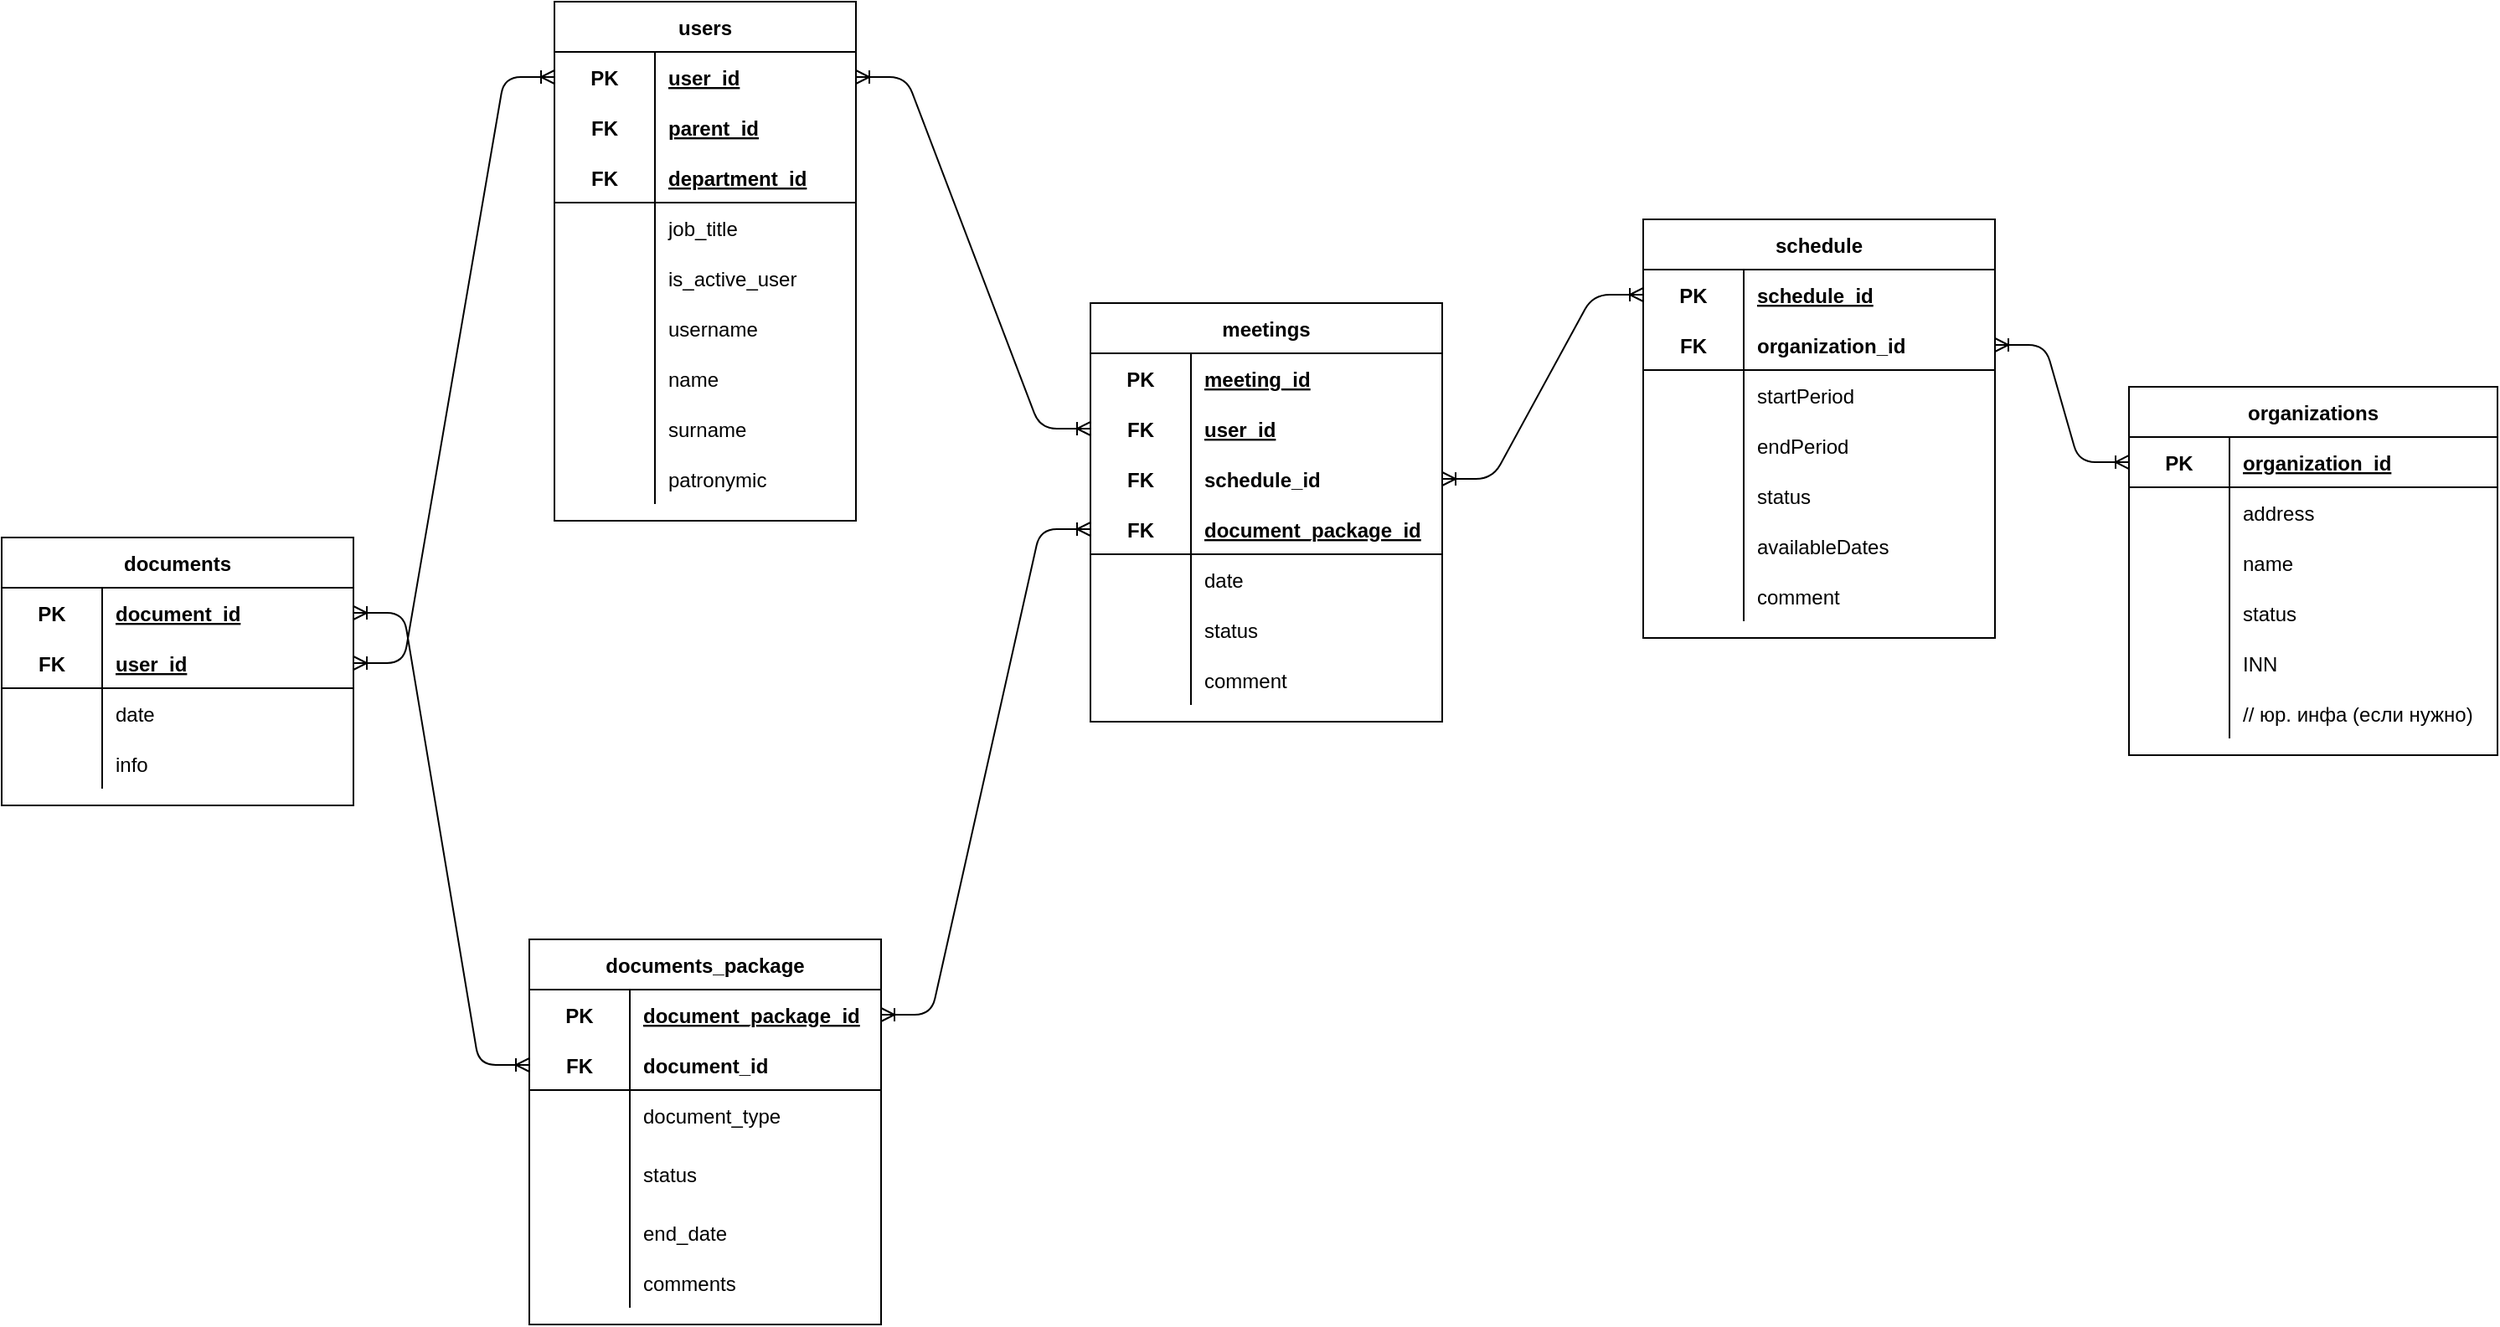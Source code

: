 <mxfile version="13.9.9" type="device"><diagram id="ElhakjllppXlkZCJbJTX" name="database"><mxGraphModel dx="1964" dy="1414" grid="1" gridSize="10" guides="1" tooltips="1" connect="1" arrows="1" fold="1" page="0" pageScale="1" pageWidth="827" pageHeight="1169" math="0" shadow="0"><root><mxCell id="0"/><mxCell id="1" parent="0"/><mxCell id="yCAIWygXf06yg3r5KjNy-1" value="users" style="shape=table;startSize=30;container=1;collapsible=1;childLayout=tableLayout;fixedRows=1;rowLines=0;fontStyle=1;align=center;resizeLast=1;perimeterSpacing=0;strokeWidth=1;" parent="1" vertex="1"><mxGeometry x="-70" y="-60" width="180" height="310" as="geometry"/></mxCell><mxCell id="yCAIWygXf06yg3r5KjNy-2" value="" style="shape=partialRectangle;collapsible=0;dropTarget=0;pointerEvents=0;fillColor=none;top=0;left=0;bottom=0;right=0;points=[[0,0.5],[1,0.5]];portConstraint=eastwest;" parent="yCAIWygXf06yg3r5KjNy-1" vertex="1"><mxGeometry y="30" width="180" height="30" as="geometry"/></mxCell><mxCell id="yCAIWygXf06yg3r5KjNy-3" value="PK" style="shape=partialRectangle;connectable=0;fillColor=none;top=0;left=0;bottom=0;right=0;fontStyle=1;overflow=hidden;" parent="yCAIWygXf06yg3r5KjNy-2" vertex="1"><mxGeometry width="60" height="30" as="geometry"/></mxCell><mxCell id="yCAIWygXf06yg3r5KjNy-4" value="user_id" style="shape=partialRectangle;connectable=0;fillColor=none;top=0;left=0;bottom=0;right=0;align=left;spacingLeft=6;fontStyle=5;overflow=hidden;" parent="yCAIWygXf06yg3r5KjNy-2" vertex="1"><mxGeometry x="60" width="120" height="30" as="geometry"/></mxCell><mxCell id="yCAIWygXf06yg3r5KjNy-123" value="" style="shape=partialRectangle;collapsible=0;dropTarget=0;pointerEvents=0;fillColor=none;top=0;left=0;bottom=0;right=0;points=[[0,0.5],[1,0.5]];portConstraint=eastwest;" parent="yCAIWygXf06yg3r5KjNy-1" vertex="1"><mxGeometry y="60" width="180" height="30" as="geometry"/></mxCell><mxCell id="yCAIWygXf06yg3r5KjNy-124" value="FK" style="shape=partialRectangle;connectable=0;fillColor=none;top=0;left=0;bottom=0;right=0;fontStyle=1;overflow=hidden;" parent="yCAIWygXf06yg3r5KjNy-123" vertex="1"><mxGeometry width="60" height="30" as="geometry"/></mxCell><mxCell id="yCAIWygXf06yg3r5KjNy-125" value="parent_id" style="shape=partialRectangle;connectable=0;fillColor=none;top=0;left=0;bottom=0;right=0;align=left;spacingLeft=6;fontStyle=5;overflow=hidden;" parent="yCAIWygXf06yg3r5KjNy-123" vertex="1"><mxGeometry x="60" width="120" height="30" as="geometry"/></mxCell><mxCell id="yCAIWygXf06yg3r5KjNy-135" value="" style="shape=partialRectangle;collapsible=0;dropTarget=0;pointerEvents=0;fillColor=none;top=0;left=0;bottom=0;right=0;points=[[0,0.5],[1,0.5]];portConstraint=eastwest;" parent="yCAIWygXf06yg3r5KjNy-1" vertex="1"><mxGeometry y="90" width="180" height="30" as="geometry"/></mxCell><mxCell id="yCAIWygXf06yg3r5KjNy-136" value="FK" style="shape=partialRectangle;connectable=0;fillColor=none;top=0;left=0;bottom=0;right=0;fontStyle=1;overflow=hidden;" parent="yCAIWygXf06yg3r5KjNy-135" vertex="1"><mxGeometry width="60" height="30" as="geometry"/></mxCell><mxCell id="yCAIWygXf06yg3r5KjNy-137" value="department_id" style="shape=partialRectangle;connectable=0;fillColor=none;top=0;left=0;bottom=0;right=0;align=left;spacingLeft=6;fontStyle=5;overflow=hidden;" parent="yCAIWygXf06yg3r5KjNy-135" vertex="1"><mxGeometry x="60" width="120" height="30" as="geometry"/></mxCell><mxCell id="yCAIWygXf06yg3r5KjNy-8" value="" style="shape=partialRectangle;collapsible=0;dropTarget=0;pointerEvents=0;fillColor=none;top=1;left=0;bottom=0;right=0;points=[[0,0.5],[1,0.5]];portConstraint=eastwest;strokeWidth=1;" parent="yCAIWygXf06yg3r5KjNy-1" vertex="1"><mxGeometry y="120" width="180" height="30" as="geometry"/></mxCell><mxCell id="yCAIWygXf06yg3r5KjNy-9" value="" style="shape=partialRectangle;connectable=0;fillColor=none;top=0;left=0;bottom=0;right=0;editable=1;overflow=hidden;" parent="yCAIWygXf06yg3r5KjNy-8" vertex="1"><mxGeometry width="60" height="30" as="geometry"/></mxCell><mxCell id="yCAIWygXf06yg3r5KjNy-10" value="job_title" style="shape=partialRectangle;connectable=0;fillColor=none;top=0;left=0;bottom=0;right=0;align=left;spacingLeft=6;overflow=hidden;" parent="yCAIWygXf06yg3r5KjNy-8" vertex="1"><mxGeometry x="60" width="120" height="30" as="geometry"/></mxCell><mxCell id="yCAIWygXf06yg3r5KjNy-138" value="" style="shape=partialRectangle;collapsible=0;dropTarget=0;pointerEvents=0;fillColor=none;top=0;left=0;bottom=0;right=0;points=[[0,0.5],[1,0.5]];portConstraint=eastwest;strokeWidth=1;" parent="yCAIWygXf06yg3r5KjNy-1" vertex="1"><mxGeometry y="150" width="180" height="30" as="geometry"/></mxCell><mxCell id="yCAIWygXf06yg3r5KjNy-139" value="" style="shape=partialRectangle;connectable=0;fillColor=none;top=0;left=0;bottom=0;right=0;editable=1;overflow=hidden;" parent="yCAIWygXf06yg3r5KjNy-138" vertex="1"><mxGeometry width="60" height="30" as="geometry"/></mxCell><mxCell id="yCAIWygXf06yg3r5KjNy-140" value="is_active_user" style="shape=partialRectangle;connectable=0;fillColor=none;top=0;left=0;bottom=0;right=0;align=left;spacingLeft=6;overflow=hidden;" parent="yCAIWygXf06yg3r5KjNy-138" vertex="1"><mxGeometry x="60" width="120" height="30" as="geometry"/></mxCell><mxCell id="yCAIWygXf06yg3r5KjNy-132" value="" style="shape=partialRectangle;collapsible=0;dropTarget=0;pointerEvents=0;fillColor=none;top=0;left=0;bottom=0;right=0;points=[[0,0.5],[1,0.5]];portConstraint=eastwest;strokeWidth=1;" parent="yCAIWygXf06yg3r5KjNy-1" vertex="1"><mxGeometry y="180" width="180" height="30" as="geometry"/></mxCell><mxCell id="yCAIWygXf06yg3r5KjNy-133" value="" style="shape=partialRectangle;connectable=0;fillColor=none;top=0;left=0;bottom=0;right=0;editable=1;overflow=hidden;" parent="yCAIWygXf06yg3r5KjNy-132" vertex="1"><mxGeometry width="60" height="30" as="geometry"/></mxCell><mxCell id="yCAIWygXf06yg3r5KjNy-134" value="username" style="shape=partialRectangle;connectable=0;fillColor=none;top=0;left=0;bottom=0;right=0;align=left;spacingLeft=6;overflow=hidden;" parent="yCAIWygXf06yg3r5KjNy-132" vertex="1"><mxGeometry x="60" width="120" height="30" as="geometry"/></mxCell><mxCell id="yCAIWygXf06yg3r5KjNy-11" value="" style="shape=partialRectangle;collapsible=0;dropTarget=0;pointerEvents=0;fillColor=none;top=0;left=0;bottom=0;right=0;points=[[0,0.5],[1,0.5]];portConstraint=eastwest;" parent="yCAIWygXf06yg3r5KjNy-1" vertex="1"><mxGeometry y="210" width="180" height="30" as="geometry"/></mxCell><mxCell id="yCAIWygXf06yg3r5KjNy-12" value="" style="shape=partialRectangle;connectable=0;fillColor=none;top=0;left=0;bottom=0;right=0;editable=1;overflow=hidden;" parent="yCAIWygXf06yg3r5KjNy-11" vertex="1"><mxGeometry width="60" height="30" as="geometry"/></mxCell><mxCell id="yCAIWygXf06yg3r5KjNy-13" value="name" style="shape=partialRectangle;connectable=0;fillColor=none;top=0;left=0;bottom=0;right=0;align=left;spacingLeft=6;overflow=hidden;" parent="yCAIWygXf06yg3r5KjNy-11" vertex="1"><mxGeometry x="60" width="120" height="30" as="geometry"/></mxCell><mxCell id="yCAIWygXf06yg3r5KjNy-14" value="" style="shape=partialRectangle;collapsible=0;dropTarget=0;pointerEvents=0;fillColor=none;top=0;left=0;bottom=0;right=0;points=[[0,0.5],[1,0.5]];portConstraint=eastwest;" parent="yCAIWygXf06yg3r5KjNy-1" vertex="1"><mxGeometry y="240" width="180" height="30" as="geometry"/></mxCell><mxCell id="yCAIWygXf06yg3r5KjNy-15" value="" style="shape=partialRectangle;connectable=0;fillColor=none;top=0;left=0;bottom=0;right=0;editable=1;overflow=hidden;" parent="yCAIWygXf06yg3r5KjNy-14" vertex="1"><mxGeometry width="60" height="30" as="geometry"/></mxCell><mxCell id="yCAIWygXf06yg3r5KjNy-16" value="surname" style="shape=partialRectangle;connectable=0;fillColor=none;top=0;left=0;bottom=0;right=0;align=left;spacingLeft=6;overflow=hidden;" parent="yCAIWygXf06yg3r5KjNy-14" vertex="1"><mxGeometry x="60" width="120" height="30" as="geometry"/></mxCell><mxCell id="yCAIWygXf06yg3r5KjNy-17" value="" style="shape=partialRectangle;collapsible=0;dropTarget=0;pointerEvents=0;fillColor=none;top=0;left=0;bottom=0;right=0;points=[[0,0.5],[1,0.5]];portConstraint=eastwest;" parent="yCAIWygXf06yg3r5KjNy-1" vertex="1"><mxGeometry y="270" width="180" height="30" as="geometry"/></mxCell><mxCell id="yCAIWygXf06yg3r5KjNy-18" value="" style="shape=partialRectangle;connectable=0;fillColor=none;top=0;left=0;bottom=0;right=0;editable=1;overflow=hidden;" parent="yCAIWygXf06yg3r5KjNy-17" vertex="1"><mxGeometry width="60" height="30" as="geometry"/></mxCell><mxCell id="yCAIWygXf06yg3r5KjNy-19" value="patronymic" style="shape=partialRectangle;connectable=0;fillColor=none;top=0;left=0;bottom=0;right=0;align=left;spacingLeft=6;overflow=hidden;" parent="yCAIWygXf06yg3r5KjNy-17" vertex="1"><mxGeometry x="60" width="120" height="30" as="geometry"/></mxCell><mxCell id="yCAIWygXf06yg3r5KjNy-20" value="meetings" style="shape=table;startSize=30;container=1;collapsible=1;childLayout=tableLayout;fixedRows=1;rowLines=0;fontStyle=1;align=center;resizeLast=1;" parent="1" vertex="1"><mxGeometry x="250" y="120" width="210" height="250" as="geometry"/></mxCell><mxCell id="yCAIWygXf06yg3r5KjNy-21" value="" style="shape=partialRectangle;collapsible=0;dropTarget=0;pointerEvents=0;fillColor=none;top=0;left=0;bottom=0;right=0;points=[[0,0.5],[1,0.5]];portConstraint=eastwest;" parent="yCAIWygXf06yg3r5KjNy-20" vertex="1"><mxGeometry y="30" width="210" height="30" as="geometry"/></mxCell><mxCell id="yCAIWygXf06yg3r5KjNy-22" value="PK" style="shape=partialRectangle;connectable=0;fillColor=none;top=0;left=0;bottom=0;right=0;fontStyle=1;overflow=hidden;" parent="yCAIWygXf06yg3r5KjNy-21" vertex="1"><mxGeometry width="60" height="30" as="geometry"/></mxCell><mxCell id="yCAIWygXf06yg3r5KjNy-23" value="meeting_id" style="shape=partialRectangle;connectable=0;fillColor=none;top=0;left=0;bottom=0;right=0;align=left;spacingLeft=6;fontStyle=5;overflow=hidden;" parent="yCAIWygXf06yg3r5KjNy-21" vertex="1"><mxGeometry x="60" width="150" height="30" as="geometry"/></mxCell><mxCell id="yCAIWygXf06yg3r5KjNy-39" value="" style="shape=partialRectangle;collapsible=0;dropTarget=0;pointerEvents=0;fillColor=none;top=0;left=0;bottom=0;right=0;points=[[0,0.5],[1,0.5]];portConstraint=eastwest;" parent="yCAIWygXf06yg3r5KjNy-20" vertex="1"><mxGeometry y="60" width="210" height="30" as="geometry"/></mxCell><mxCell id="yCAIWygXf06yg3r5KjNy-40" value="FK" style="shape=partialRectangle;connectable=0;fillColor=none;top=0;left=0;bottom=0;right=0;fontStyle=1;overflow=hidden;" parent="yCAIWygXf06yg3r5KjNy-39" vertex="1"><mxGeometry width="60" height="30" as="geometry"/></mxCell><mxCell id="yCAIWygXf06yg3r5KjNy-41" value="user_id" style="shape=partialRectangle;connectable=0;fillColor=none;top=0;left=0;bottom=0;right=0;align=left;spacingLeft=6;fontStyle=5;overflow=hidden;" parent="yCAIWygXf06yg3r5KjNy-39" vertex="1"><mxGeometry x="60" width="150" height="30" as="geometry"/></mxCell><mxCell id="P8f1HOPza4gedOwbfqDF-35" value="" style="shape=partialRectangle;collapsible=0;dropTarget=0;pointerEvents=0;fillColor=none;top=0;left=0;bottom=0;right=0;points=[[0,0.5],[1,0.5]];portConstraint=eastwest;" vertex="1" parent="yCAIWygXf06yg3r5KjNy-20"><mxGeometry y="90" width="210" height="30" as="geometry"/></mxCell><mxCell id="P8f1HOPza4gedOwbfqDF-36" value="FK" style="shape=partialRectangle;connectable=0;fillColor=none;top=0;left=0;bottom=0;right=0;fontStyle=1;overflow=hidden;" vertex="1" parent="P8f1HOPza4gedOwbfqDF-35"><mxGeometry width="60" height="30" as="geometry"/></mxCell><mxCell id="P8f1HOPza4gedOwbfqDF-37" value="schedule_id" style="shape=partialRectangle;connectable=0;fillColor=none;top=0;left=0;bottom=0;right=0;align=left;spacingLeft=6;fontStyle=1;overflow=hidden;" vertex="1" parent="P8f1HOPza4gedOwbfqDF-35"><mxGeometry x="60" width="150" height="30" as="geometry"/></mxCell><mxCell id="yCAIWygXf06yg3r5KjNy-24" value="" style="shape=partialRectangle;collapsible=0;dropTarget=0;pointerEvents=0;fillColor=none;top=0;left=0;bottom=1;right=0;points=[[0,0.5],[1,0.5]];portConstraint=eastwest;" parent="yCAIWygXf06yg3r5KjNy-20" vertex="1"><mxGeometry y="120" width="210" height="30" as="geometry"/></mxCell><mxCell id="yCAIWygXf06yg3r5KjNy-25" value="FK" style="shape=partialRectangle;connectable=0;fillColor=none;top=0;left=0;bottom=0;right=0;fontStyle=1;overflow=hidden;" parent="yCAIWygXf06yg3r5KjNy-24" vertex="1"><mxGeometry width="60" height="30" as="geometry"/></mxCell><mxCell id="yCAIWygXf06yg3r5KjNy-26" value="document_package_id" style="shape=partialRectangle;connectable=0;fillColor=none;top=0;left=0;bottom=0;right=0;align=left;spacingLeft=6;fontStyle=5;overflow=hidden;" parent="yCAIWygXf06yg3r5KjNy-24" vertex="1"><mxGeometry x="60" width="150" height="30" as="geometry"/></mxCell><mxCell id="yCAIWygXf06yg3r5KjNy-27" value="" style="shape=partialRectangle;collapsible=0;dropTarget=0;pointerEvents=0;fillColor=none;top=0;left=0;bottom=0;right=0;points=[[0,0.5],[1,0.5]];portConstraint=eastwest;" parent="yCAIWygXf06yg3r5KjNy-20" vertex="1"><mxGeometry y="150" width="210" height="30" as="geometry"/></mxCell><mxCell id="yCAIWygXf06yg3r5KjNy-28" value="" style="shape=partialRectangle;connectable=0;fillColor=none;top=0;left=0;bottom=0;right=0;editable=1;overflow=hidden;" parent="yCAIWygXf06yg3r5KjNy-27" vertex="1"><mxGeometry width="60" height="30" as="geometry"/></mxCell><mxCell id="yCAIWygXf06yg3r5KjNy-29" value="date" style="shape=partialRectangle;connectable=0;fillColor=none;top=0;left=0;bottom=0;right=0;align=left;spacingLeft=6;overflow=hidden;" parent="yCAIWygXf06yg3r5KjNy-27" vertex="1"><mxGeometry x="60" width="150" height="30" as="geometry"/></mxCell><mxCell id="P8f1HOPza4gedOwbfqDF-29" value="" style="shape=partialRectangle;collapsible=0;dropTarget=0;pointerEvents=0;fillColor=none;top=0;left=0;bottom=0;right=0;points=[[0,0.5],[1,0.5]];portConstraint=eastwest;" vertex="1" parent="yCAIWygXf06yg3r5KjNy-20"><mxGeometry y="180" width="210" height="30" as="geometry"/></mxCell><mxCell id="P8f1HOPza4gedOwbfqDF-30" value="" style="shape=partialRectangle;connectable=0;fillColor=none;top=0;left=0;bottom=0;right=0;editable=1;overflow=hidden;" vertex="1" parent="P8f1HOPza4gedOwbfqDF-29"><mxGeometry width="60" height="30" as="geometry"/></mxCell><mxCell id="P8f1HOPza4gedOwbfqDF-31" value="status" style="shape=partialRectangle;connectable=0;fillColor=none;top=0;left=0;bottom=0;right=0;align=left;spacingLeft=6;overflow=hidden;" vertex="1" parent="P8f1HOPza4gedOwbfqDF-29"><mxGeometry x="60" width="150" height="30" as="geometry"/></mxCell><mxCell id="yCAIWygXf06yg3r5KjNy-33" value="" style="shape=partialRectangle;collapsible=0;dropTarget=0;pointerEvents=0;fillColor=none;top=0;left=0;bottom=0;right=0;points=[[0,0.5],[1,0.5]];portConstraint=eastwest;" parent="yCAIWygXf06yg3r5KjNy-20" vertex="1"><mxGeometry y="210" width="210" height="30" as="geometry"/></mxCell><mxCell id="yCAIWygXf06yg3r5KjNy-34" value="" style="shape=partialRectangle;connectable=0;fillColor=none;top=0;left=0;bottom=0;right=0;editable=1;overflow=hidden;" parent="yCAIWygXf06yg3r5KjNy-33" vertex="1"><mxGeometry width="60" height="30" as="geometry"/></mxCell><mxCell id="yCAIWygXf06yg3r5KjNy-35" value="comment" style="shape=partialRectangle;connectable=0;fillColor=none;top=0;left=0;bottom=0;right=0;align=left;spacingLeft=6;overflow=hidden;" parent="yCAIWygXf06yg3r5KjNy-33" vertex="1"><mxGeometry x="60" width="150" height="30" as="geometry"/></mxCell><mxCell id="yCAIWygXf06yg3r5KjNy-51" value="organizations" style="shape=table;startSize=30;container=1;collapsible=1;childLayout=tableLayout;fixedRows=1;rowLines=0;fontStyle=1;align=center;resizeLast=1;" parent="1" vertex="1"><mxGeometry x="870" y="170" width="220" height="220" as="geometry"/></mxCell><mxCell id="yCAIWygXf06yg3r5KjNy-55" value="" style="shape=partialRectangle;collapsible=0;dropTarget=0;pointerEvents=0;fillColor=none;top=0;left=0;bottom=1;right=0;points=[[0,0.5],[1,0.5]];portConstraint=eastwest;" parent="yCAIWygXf06yg3r5KjNy-51" vertex="1"><mxGeometry y="30" width="220" height="30" as="geometry"/></mxCell><mxCell id="yCAIWygXf06yg3r5KjNy-56" value="PK" style="shape=partialRectangle;connectable=0;fillColor=none;top=0;left=0;bottom=0;right=0;fontStyle=1;overflow=hidden;" parent="yCAIWygXf06yg3r5KjNy-55" vertex="1"><mxGeometry width="60" height="30" as="geometry"/></mxCell><mxCell id="yCAIWygXf06yg3r5KjNy-57" value="organization_id" style="shape=partialRectangle;connectable=0;fillColor=none;top=0;left=0;bottom=0;right=0;align=left;spacingLeft=6;fontStyle=5;overflow=hidden;" parent="yCAIWygXf06yg3r5KjNy-55" vertex="1"><mxGeometry x="60" width="160" height="30" as="geometry"/></mxCell><mxCell id="yCAIWygXf06yg3r5KjNy-58" value="" style="shape=partialRectangle;collapsible=0;dropTarget=0;pointerEvents=0;fillColor=none;top=0;left=0;bottom=0;right=0;points=[[0,0.5],[1,0.5]];portConstraint=eastwest;" parent="yCAIWygXf06yg3r5KjNy-51" vertex="1"><mxGeometry y="60" width="220" height="30" as="geometry"/></mxCell><mxCell id="yCAIWygXf06yg3r5KjNy-59" value="" style="shape=partialRectangle;connectable=0;fillColor=none;top=0;left=0;bottom=0;right=0;editable=1;overflow=hidden;" parent="yCAIWygXf06yg3r5KjNy-58" vertex="1"><mxGeometry width="60" height="30" as="geometry"/></mxCell><mxCell id="yCAIWygXf06yg3r5KjNy-60" value="address" style="shape=partialRectangle;connectable=0;fillColor=none;top=0;left=0;bottom=0;right=0;align=left;spacingLeft=6;overflow=hidden;" parent="yCAIWygXf06yg3r5KjNy-58" vertex="1"><mxGeometry x="60" width="160" height="30" as="geometry"/></mxCell><mxCell id="yCAIWygXf06yg3r5KjNy-61" value="" style="shape=partialRectangle;collapsible=0;dropTarget=0;pointerEvents=0;fillColor=none;top=0;left=0;bottom=0;right=0;points=[[0,0.5],[1,0.5]];portConstraint=eastwest;" parent="yCAIWygXf06yg3r5KjNy-51" vertex="1"><mxGeometry y="90" width="220" height="30" as="geometry"/></mxCell><mxCell id="yCAIWygXf06yg3r5KjNy-62" value="" style="shape=partialRectangle;connectable=0;fillColor=none;top=0;left=0;bottom=0;right=0;editable=1;overflow=hidden;" parent="yCAIWygXf06yg3r5KjNy-61" vertex="1"><mxGeometry width="60" height="30" as="geometry"/></mxCell><mxCell id="yCAIWygXf06yg3r5KjNy-63" value="name" style="shape=partialRectangle;connectable=0;fillColor=none;top=0;left=0;bottom=0;right=0;align=left;spacingLeft=6;overflow=hidden;" parent="yCAIWygXf06yg3r5KjNy-61" vertex="1"><mxGeometry x="60" width="160" height="30" as="geometry"/></mxCell><mxCell id="yCAIWygXf06yg3r5KjNy-64" value="" style="shape=partialRectangle;collapsible=0;dropTarget=0;pointerEvents=0;fillColor=none;top=0;left=0;bottom=0;right=0;points=[[0,0.5],[1,0.5]];portConstraint=eastwest;" parent="yCAIWygXf06yg3r5KjNy-51" vertex="1"><mxGeometry y="120" width="220" height="30" as="geometry"/></mxCell><mxCell id="yCAIWygXf06yg3r5KjNy-65" value="" style="shape=partialRectangle;connectable=0;fillColor=none;top=0;left=0;bottom=0;right=0;editable=1;overflow=hidden;" parent="yCAIWygXf06yg3r5KjNy-64" vertex="1"><mxGeometry width="60" height="30" as="geometry"/></mxCell><mxCell id="yCAIWygXf06yg3r5KjNy-66" value="status" style="shape=partialRectangle;connectable=0;fillColor=none;top=0;left=0;bottom=0;right=0;align=left;spacingLeft=6;overflow=hidden;" parent="yCAIWygXf06yg3r5KjNy-64" vertex="1"><mxGeometry x="60" width="160" height="30" as="geometry"/></mxCell><mxCell id="yCAIWygXf06yg3r5KjNy-73" value="" style="shape=partialRectangle;collapsible=0;dropTarget=0;pointerEvents=0;fillColor=none;top=0;left=0;bottom=0;right=0;points=[[0,0.5],[1,0.5]];portConstraint=eastwest;" parent="yCAIWygXf06yg3r5KjNy-51" vertex="1"><mxGeometry y="150" width="220" height="30" as="geometry"/></mxCell><mxCell id="yCAIWygXf06yg3r5KjNy-74" value="" style="shape=partialRectangle;connectable=0;fillColor=none;top=0;left=0;bottom=0;right=0;editable=1;overflow=hidden;" parent="yCAIWygXf06yg3r5KjNy-73" vertex="1"><mxGeometry width="60" height="30" as="geometry"/></mxCell><mxCell id="yCAIWygXf06yg3r5KjNy-75" value="INN" style="shape=partialRectangle;connectable=0;fillColor=none;top=0;left=0;bottom=0;right=0;align=left;spacingLeft=6;overflow=hidden;" parent="yCAIWygXf06yg3r5KjNy-73" vertex="1"><mxGeometry x="60" width="160" height="30" as="geometry"/></mxCell><mxCell id="yCAIWygXf06yg3r5KjNy-76" value="" style="shape=partialRectangle;collapsible=0;dropTarget=0;pointerEvents=0;fillColor=none;top=0;left=0;bottom=0;right=0;points=[[0,0.5],[1,0.5]];portConstraint=eastwest;" parent="yCAIWygXf06yg3r5KjNy-51" vertex="1"><mxGeometry y="180" width="220" height="30" as="geometry"/></mxCell><mxCell id="yCAIWygXf06yg3r5KjNy-77" value="" style="shape=partialRectangle;connectable=0;fillColor=none;top=0;left=0;bottom=0;right=0;editable=1;overflow=hidden;" parent="yCAIWygXf06yg3r5KjNy-76" vertex="1"><mxGeometry width="60" height="30" as="geometry"/></mxCell><mxCell id="yCAIWygXf06yg3r5KjNy-78" value="// юр. инфа (если нужно)" style="shape=partialRectangle;connectable=0;fillColor=none;top=0;left=0;bottom=0;right=0;align=left;spacingLeft=6;overflow=hidden;" parent="yCAIWygXf06yg3r5KjNy-76" vertex="1"><mxGeometry x="60" width="160" height="30" as="geometry"/></mxCell><mxCell id="yCAIWygXf06yg3r5KjNy-79" value="documents_package" style="shape=table;startSize=30;container=1;collapsible=1;childLayout=tableLayout;fixedRows=1;rowLines=0;fontStyle=1;align=center;resizeLast=1;" parent="1" vertex="1"><mxGeometry x="-85" y="500" width="210" height="230" as="geometry"/></mxCell><mxCell id="yCAIWygXf06yg3r5KjNy-80" value="" style="shape=partialRectangle;collapsible=0;dropTarget=0;pointerEvents=0;fillColor=none;top=0;left=0;bottom=0;right=0;points=[[0,0.5],[1,0.5]];portConstraint=eastwest;" parent="yCAIWygXf06yg3r5KjNy-79" vertex="1"><mxGeometry y="30" width="210" height="30" as="geometry"/></mxCell><mxCell id="yCAIWygXf06yg3r5KjNy-81" value="PK" style="shape=partialRectangle;connectable=0;fillColor=none;top=0;left=0;bottom=0;right=0;fontStyle=1;overflow=hidden;" parent="yCAIWygXf06yg3r5KjNy-80" vertex="1"><mxGeometry width="60" height="30" as="geometry"/></mxCell><mxCell id="yCAIWygXf06yg3r5KjNy-82" value="document_package_id" style="shape=partialRectangle;connectable=0;fillColor=none;top=0;left=0;bottom=0;right=0;align=left;spacingLeft=6;fontStyle=5;overflow=hidden;" parent="yCAIWygXf06yg3r5KjNy-80" vertex="1"><mxGeometry x="60" width="150" height="30" as="geometry"/></mxCell><mxCell id="yCAIWygXf06yg3r5KjNy-83" value="" style="shape=partialRectangle;collapsible=0;dropTarget=0;pointerEvents=0;fillColor=none;top=0;left=0;bottom=1;right=0;points=[[0,0.5],[1,0.5]];portConstraint=eastwest;" parent="yCAIWygXf06yg3r5KjNy-79" vertex="1"><mxGeometry y="60" width="210" height="30" as="geometry"/></mxCell><mxCell id="yCAIWygXf06yg3r5KjNy-84" value="FK" style="shape=partialRectangle;connectable=0;fillColor=none;top=0;left=0;bottom=0;right=0;fontStyle=1;overflow=hidden;" parent="yCAIWygXf06yg3r5KjNy-83" vertex="1"><mxGeometry width="60" height="30" as="geometry"/></mxCell><mxCell id="yCAIWygXf06yg3r5KjNy-85" value="document_id" style="shape=partialRectangle;connectable=0;fillColor=none;top=0;left=0;bottom=0;right=0;align=left;spacingLeft=6;fontStyle=1;overflow=hidden;" parent="yCAIWygXf06yg3r5KjNy-83" vertex="1"><mxGeometry x="60" width="150" height="30" as="geometry"/></mxCell><mxCell id="yCAIWygXf06yg3r5KjNy-86" value="" style="shape=partialRectangle;collapsible=0;dropTarget=0;pointerEvents=0;fillColor=none;top=0;left=0;bottom=0;right=0;points=[[0,0.5],[1,0.5]];portConstraint=eastwest;" parent="yCAIWygXf06yg3r5KjNy-79" vertex="1"><mxGeometry y="90" width="210" height="30" as="geometry"/></mxCell><mxCell id="yCAIWygXf06yg3r5KjNy-87" value="" style="shape=partialRectangle;connectable=0;fillColor=none;top=0;left=0;bottom=0;right=0;editable=1;overflow=hidden;" parent="yCAIWygXf06yg3r5KjNy-86" vertex="1"><mxGeometry width="60" height="30" as="geometry"/></mxCell><mxCell id="yCAIWygXf06yg3r5KjNy-88" value="document_type" style="shape=partialRectangle;connectable=0;fillColor=none;top=0;left=0;bottom=0;right=0;align=left;spacingLeft=6;overflow=hidden;" parent="yCAIWygXf06yg3r5KjNy-86" vertex="1"><mxGeometry x="60" width="150" height="30" as="geometry"/></mxCell><mxCell id="yCAIWygXf06yg3r5KjNy-147" value="" style="shape=partialRectangle;collapsible=0;dropTarget=0;pointerEvents=0;fillColor=none;top=0;left=0;bottom=0;right=0;points=[[0,0.5],[1,0.5]];portConstraint=eastwest;" parent="yCAIWygXf06yg3r5KjNy-79" vertex="1"><mxGeometry y="120" width="210" height="40" as="geometry"/></mxCell><mxCell id="yCAIWygXf06yg3r5KjNy-148" value="" style="shape=partialRectangle;connectable=0;fillColor=none;top=0;left=0;bottom=0;right=0;editable=1;overflow=hidden;" parent="yCAIWygXf06yg3r5KjNy-147" vertex="1"><mxGeometry width="60" height="40" as="geometry"/></mxCell><mxCell id="yCAIWygXf06yg3r5KjNy-149" value="status" style="shape=partialRectangle;connectable=0;fillColor=none;top=0;left=0;bottom=0;right=0;align=left;spacingLeft=6;overflow=hidden;" parent="yCAIWygXf06yg3r5KjNy-147" vertex="1"><mxGeometry x="60" width="150" height="40" as="geometry"/></mxCell><mxCell id="yCAIWygXf06yg3r5KjNy-150" value="" style="shape=partialRectangle;collapsible=0;dropTarget=0;pointerEvents=0;fillColor=none;top=0;left=0;bottom=0;right=0;points=[[0,0.5],[1,0.5]];portConstraint=eastwest;" parent="yCAIWygXf06yg3r5KjNy-79" vertex="1"><mxGeometry y="160" width="210" height="30" as="geometry"/></mxCell><mxCell id="yCAIWygXf06yg3r5KjNy-151" value="" style="shape=partialRectangle;connectable=0;fillColor=none;top=0;left=0;bottom=0;right=0;editable=1;overflow=hidden;" parent="yCAIWygXf06yg3r5KjNy-150" vertex="1"><mxGeometry width="60" height="30" as="geometry"/></mxCell><mxCell id="yCAIWygXf06yg3r5KjNy-152" value="end_date" style="shape=partialRectangle;connectable=0;fillColor=none;top=0;left=0;bottom=0;right=0;align=left;spacingLeft=6;overflow=hidden;" parent="yCAIWygXf06yg3r5KjNy-150" vertex="1"><mxGeometry x="60" width="150" height="30" as="geometry"/></mxCell><mxCell id="yCAIWygXf06yg3r5KjNy-141" value="" style="shape=partialRectangle;collapsible=0;dropTarget=0;pointerEvents=0;fillColor=none;top=0;left=0;bottom=0;right=0;points=[[0,0.5],[1,0.5]];portConstraint=eastwest;" parent="yCAIWygXf06yg3r5KjNy-79" vertex="1"><mxGeometry y="190" width="210" height="30" as="geometry"/></mxCell><mxCell id="yCAIWygXf06yg3r5KjNy-142" value="" style="shape=partialRectangle;connectable=0;fillColor=none;top=0;left=0;bottom=0;right=0;editable=1;overflow=hidden;" parent="yCAIWygXf06yg3r5KjNy-141" vertex="1"><mxGeometry width="60" height="30" as="geometry"/></mxCell><mxCell id="yCAIWygXf06yg3r5KjNy-143" value="comments" style="shape=partialRectangle;connectable=0;fillColor=none;top=0;left=0;bottom=0;right=0;align=left;spacingLeft=6;overflow=hidden;" parent="yCAIWygXf06yg3r5KjNy-141" vertex="1"><mxGeometry x="60" width="150" height="30" as="geometry"/></mxCell><mxCell id="yCAIWygXf06yg3r5KjNy-101" value="documents" style="shape=table;startSize=30;container=1;collapsible=1;childLayout=tableLayout;fixedRows=1;rowLines=0;fontStyle=1;align=center;resizeLast=1;" parent="1" vertex="1"><mxGeometry x="-400" y="260" width="210" height="160" as="geometry"/></mxCell><mxCell id="yCAIWygXf06yg3r5KjNy-105" value="" style="shape=partialRectangle;collapsible=0;dropTarget=0;pointerEvents=0;fillColor=none;top=0;left=0;bottom=1;right=0;points=[[0,0.5],[1,0.5]];portConstraint=eastwest;spacing=0;strokeColor=none;" parent="yCAIWygXf06yg3r5KjNy-101" vertex="1"><mxGeometry y="30" width="210" height="30" as="geometry"/></mxCell><mxCell id="yCAIWygXf06yg3r5KjNy-106" value="PK" style="shape=partialRectangle;connectable=0;fillColor=none;top=0;left=0;bottom=0;right=0;fontStyle=1;overflow=hidden;" parent="yCAIWygXf06yg3r5KjNy-105" vertex="1"><mxGeometry width="60" height="30" as="geometry"/></mxCell><mxCell id="yCAIWygXf06yg3r5KjNy-107" value="document_id" style="shape=partialRectangle;connectable=0;fillColor=none;top=0;left=0;bottom=0;right=0;align=left;spacingLeft=6;fontStyle=5;overflow=hidden;" parent="yCAIWygXf06yg3r5KjNy-105" vertex="1"><mxGeometry x="60" width="150" height="30" as="geometry"/></mxCell><mxCell id="yCAIWygXf06yg3r5KjNy-119" value="" style="shape=partialRectangle;collapsible=0;dropTarget=0;pointerEvents=0;fillColor=none;top=0;left=0;bottom=1;right=0;points=[[0,0.5],[1,0.5]];portConstraint=eastwest;" parent="yCAIWygXf06yg3r5KjNy-101" vertex="1"><mxGeometry y="60" width="210" height="30" as="geometry"/></mxCell><mxCell id="yCAIWygXf06yg3r5KjNy-120" value="FK" style="shape=partialRectangle;connectable=0;fillColor=none;top=0;left=0;bottom=0;right=0;fontStyle=1;overflow=hidden;" parent="yCAIWygXf06yg3r5KjNy-119" vertex="1"><mxGeometry width="60" height="30" as="geometry"/></mxCell><mxCell id="yCAIWygXf06yg3r5KjNy-121" value="user_id" style="shape=partialRectangle;connectable=0;fillColor=none;top=0;left=0;bottom=0;right=0;align=left;spacingLeft=6;fontStyle=5;overflow=hidden;" parent="yCAIWygXf06yg3r5KjNy-119" vertex="1"><mxGeometry x="60" width="150" height="30" as="geometry"/></mxCell><mxCell id="yCAIWygXf06yg3r5KjNy-108" value="" style="shape=partialRectangle;collapsible=0;dropTarget=0;pointerEvents=0;fillColor=none;top=0;left=0;bottom=0;right=0;points=[[0,0.5],[1,0.5]];portConstraint=eastwest;" parent="yCAIWygXf06yg3r5KjNy-101" vertex="1"><mxGeometry y="90" width="210" height="30" as="geometry"/></mxCell><mxCell id="yCAIWygXf06yg3r5KjNy-109" value="" style="shape=partialRectangle;connectable=0;fillColor=none;top=0;left=0;bottom=0;right=0;editable=1;overflow=hidden;" parent="yCAIWygXf06yg3r5KjNy-108" vertex="1"><mxGeometry width="60" height="30" as="geometry"/></mxCell><mxCell id="yCAIWygXf06yg3r5KjNy-110" value="date" style="shape=partialRectangle;connectable=0;fillColor=none;top=0;left=0;bottom=0;right=0;align=left;spacingLeft=6;overflow=hidden;" parent="yCAIWygXf06yg3r5KjNy-108" vertex="1"><mxGeometry x="60" width="150" height="30" as="geometry"/></mxCell><mxCell id="yCAIWygXf06yg3r5KjNy-111" value="" style="shape=partialRectangle;collapsible=0;dropTarget=0;pointerEvents=0;fillColor=none;top=0;left=0;bottom=0;right=0;points=[[0,0.5],[1,0.5]];portConstraint=eastwest;" parent="yCAIWygXf06yg3r5KjNy-101" vertex="1"><mxGeometry y="120" width="210" height="30" as="geometry"/></mxCell><mxCell id="yCAIWygXf06yg3r5KjNy-112" value="" style="shape=partialRectangle;connectable=0;fillColor=none;top=0;left=0;bottom=0;right=0;editable=1;overflow=hidden;" parent="yCAIWygXf06yg3r5KjNy-111" vertex="1"><mxGeometry width="60" height="30" as="geometry"/></mxCell><mxCell id="yCAIWygXf06yg3r5KjNy-113" value="info" style="shape=partialRectangle;connectable=0;fillColor=none;top=0;left=0;bottom=0;right=0;align=left;spacingLeft=6;overflow=hidden;" parent="yCAIWygXf06yg3r5KjNy-111" vertex="1"><mxGeometry x="60" width="150" height="30" as="geometry"/></mxCell><mxCell id="yCAIWygXf06yg3r5KjNy-114" value="" style="edgeStyle=entityRelationEdgeStyle;fontSize=12;html=1;endArrow=ERoneToMany;startArrow=ERoneToMany;" parent="1" source="yCAIWygXf06yg3r5KjNy-83" target="yCAIWygXf06yg3r5KjNy-105" edge="1"><mxGeometry width="100" height="100" relative="1" as="geometry"><mxPoint x="380" y="730" as="sourcePoint"/><mxPoint x="480" y="630" as="targetPoint"/></mxGeometry></mxCell><mxCell id="yCAIWygXf06yg3r5KjNy-115" value="" style="edgeStyle=entityRelationEdgeStyle;fontSize=12;html=1;endArrow=ERoneToMany;startArrow=ERoneToMany;" parent="1" source="yCAIWygXf06yg3r5KjNy-24" target="yCAIWygXf06yg3r5KjNy-80" edge="1"><mxGeometry width="100" height="100" relative="1" as="geometry"><mxPoint x="380" y="370" as="sourcePoint"/><mxPoint x="550" y="420" as="targetPoint"/></mxGeometry></mxCell><mxCell id="yCAIWygXf06yg3r5KjNy-117" value="" style="edgeStyle=entityRelationEdgeStyle;fontSize=12;html=1;endArrow=ERoneToMany;startArrow=ERoneToMany;" parent="1" source="P8f1HOPza4gedOwbfqDF-14" target="yCAIWygXf06yg3r5KjNy-55" edge="1"><mxGeometry width="100" height="100" relative="1" as="geometry"><mxPoint x="460.0" y="255.0" as="sourcePoint"/><mxPoint x="600" y="580" as="targetPoint"/></mxGeometry></mxCell><mxCell id="yCAIWygXf06yg3r5KjNy-118" value="" style="edgeStyle=entityRelationEdgeStyle;fontSize=12;html=1;endArrow=ERoneToMany;startArrow=ERoneToMany;" parent="1" source="yCAIWygXf06yg3r5KjNy-2" target="yCAIWygXf06yg3r5KjNy-39" edge="1"><mxGeometry width="100" height="100" relative="1" as="geometry"><mxPoint x="280" y="100" as="sourcePoint"/><mxPoint x="410" y="-90" as="targetPoint"/></mxGeometry></mxCell><mxCell id="yCAIWygXf06yg3r5KjNy-122" value="" style="edgeStyle=entityRelationEdgeStyle;fontSize=12;html=1;endArrow=ERoneToMany;startArrow=ERoneToMany;" parent="1" source="yCAIWygXf06yg3r5KjNy-2" target="yCAIWygXf06yg3r5KjNy-119" edge="1"><mxGeometry width="100" height="100" relative="1" as="geometry"><mxPoint x="-75" y="575" as="sourcePoint"/><mxPoint x="-20" y="280" as="targetPoint"/></mxGeometry></mxCell><mxCell id="P8f1HOPza4gedOwbfqDF-4" value="schedule" style="shape=table;startSize=30;container=1;collapsible=1;childLayout=tableLayout;fixedRows=1;rowLines=0;fontStyle=1;align=center;resizeLast=1;" vertex="1" parent="1"><mxGeometry x="580" y="70" width="210" height="250.0" as="geometry"/></mxCell><mxCell id="P8f1HOPza4gedOwbfqDF-5" value="" style="shape=partialRectangle;collapsible=0;dropTarget=0;pointerEvents=0;fillColor=none;top=0;left=0;bottom=0;right=0;points=[[0,0.5],[1,0.5]];portConstraint=eastwest;" vertex="1" parent="P8f1HOPza4gedOwbfqDF-4"><mxGeometry y="30" width="210" height="30" as="geometry"/></mxCell><mxCell id="P8f1HOPza4gedOwbfqDF-6" value="PK" style="shape=partialRectangle;connectable=0;fillColor=none;top=0;left=0;bottom=0;right=0;fontStyle=1;overflow=hidden;" vertex="1" parent="P8f1HOPza4gedOwbfqDF-5"><mxGeometry width="60" height="30" as="geometry"/></mxCell><mxCell id="P8f1HOPza4gedOwbfqDF-7" value="schedule_id" style="shape=partialRectangle;connectable=0;fillColor=none;top=0;left=0;bottom=0;right=0;align=left;spacingLeft=6;fontStyle=5;overflow=hidden;" vertex="1" parent="P8f1HOPza4gedOwbfqDF-5"><mxGeometry x="60" width="150" height="30" as="geometry"/></mxCell><mxCell id="P8f1HOPza4gedOwbfqDF-14" value="" style="shape=partialRectangle;collapsible=0;dropTarget=0;pointerEvents=0;fillColor=none;top=0;left=0;bottom=1;right=0;points=[[0,0.5],[1,0.5]];portConstraint=eastwest;" vertex="1" parent="P8f1HOPza4gedOwbfqDF-4"><mxGeometry y="60" width="210" height="30" as="geometry"/></mxCell><mxCell id="P8f1HOPza4gedOwbfqDF-15" value="FK" style="shape=partialRectangle;connectable=0;fillColor=none;top=0;left=0;bottom=0;right=0;fontStyle=1;overflow=hidden;" vertex="1" parent="P8f1HOPza4gedOwbfqDF-14"><mxGeometry width="60" height="30" as="geometry"/></mxCell><mxCell id="P8f1HOPza4gedOwbfqDF-16" value="organization_id" style="shape=partialRectangle;connectable=0;fillColor=none;top=0;left=0;bottom=0;right=0;align=left;spacingLeft=6;fontStyle=1;overflow=hidden;" vertex="1" parent="P8f1HOPza4gedOwbfqDF-14"><mxGeometry x="60" width="150" height="30" as="geometry"/></mxCell><mxCell id="P8f1HOPza4gedOwbfqDF-17" value="" style="shape=partialRectangle;collapsible=0;dropTarget=0;pointerEvents=0;fillColor=none;top=0;left=0;bottom=0;right=0;points=[[0,0.5],[1,0.5]];portConstraint=eastwest;" vertex="1" parent="P8f1HOPza4gedOwbfqDF-4"><mxGeometry y="90" width="210" height="30" as="geometry"/></mxCell><mxCell id="P8f1HOPza4gedOwbfqDF-18" value="" style="shape=partialRectangle;connectable=0;fillColor=none;top=0;left=0;bottom=0;right=0;editable=1;overflow=hidden;" vertex="1" parent="P8f1HOPza4gedOwbfqDF-17"><mxGeometry width="60" height="30" as="geometry"/></mxCell><mxCell id="P8f1HOPza4gedOwbfqDF-19" value="startPeriod" style="shape=partialRectangle;connectable=0;fillColor=none;top=0;left=0;bottom=0;right=0;align=left;spacingLeft=6;overflow=hidden;" vertex="1" parent="P8f1HOPza4gedOwbfqDF-17"><mxGeometry x="60" width="150" height="30" as="geometry"/></mxCell><mxCell id="P8f1HOPza4gedOwbfqDF-20" value="" style="shape=partialRectangle;collapsible=0;dropTarget=0;pointerEvents=0;fillColor=none;top=0;left=0;bottom=0;right=0;points=[[0,0.5],[1,0.5]];portConstraint=eastwest;" vertex="1" parent="P8f1HOPza4gedOwbfqDF-4"><mxGeometry y="120" width="210" height="30" as="geometry"/></mxCell><mxCell id="P8f1HOPza4gedOwbfqDF-21" value="" style="shape=partialRectangle;connectable=0;fillColor=none;top=0;left=0;bottom=0;right=0;editable=1;overflow=hidden;" vertex="1" parent="P8f1HOPza4gedOwbfqDF-20"><mxGeometry width="60" height="30" as="geometry"/></mxCell><mxCell id="P8f1HOPza4gedOwbfqDF-22" value="endPeriod" style="shape=partialRectangle;connectable=0;fillColor=none;top=0;left=0;bottom=0;right=0;align=left;spacingLeft=6;overflow=hidden;" vertex="1" parent="P8f1HOPza4gedOwbfqDF-20"><mxGeometry x="60" width="150" height="30" as="geometry"/></mxCell><mxCell id="P8f1HOPza4gedOwbfqDF-26" value="" style="shape=partialRectangle;collapsible=0;dropTarget=0;pointerEvents=0;fillColor=none;top=0;left=0;bottom=0;right=0;points=[[0,0.5],[1,0.5]];portConstraint=eastwest;" vertex="1" parent="P8f1HOPza4gedOwbfqDF-4"><mxGeometry y="150" width="210" height="30" as="geometry"/></mxCell><mxCell id="P8f1HOPza4gedOwbfqDF-27" value="" style="shape=partialRectangle;connectable=0;fillColor=none;top=0;left=0;bottom=0;right=0;editable=1;overflow=hidden;" vertex="1" parent="P8f1HOPza4gedOwbfqDF-26"><mxGeometry width="60" height="30" as="geometry"/></mxCell><mxCell id="P8f1HOPza4gedOwbfqDF-28" value="status" style="shape=partialRectangle;connectable=0;fillColor=none;top=0;left=0;bottom=0;right=0;align=left;spacingLeft=6;overflow=hidden;" vertex="1" parent="P8f1HOPza4gedOwbfqDF-26"><mxGeometry x="60" width="150" height="30" as="geometry"/></mxCell><mxCell id="P8f1HOPza4gedOwbfqDF-32" value="" style="shape=partialRectangle;collapsible=0;dropTarget=0;pointerEvents=0;fillColor=none;top=0;left=0;bottom=0;right=0;points=[[0,0.5],[1,0.5]];portConstraint=eastwest;" vertex="1" parent="P8f1HOPza4gedOwbfqDF-4"><mxGeometry y="180" width="210" height="30" as="geometry"/></mxCell><mxCell id="P8f1HOPza4gedOwbfqDF-33" value="" style="shape=partialRectangle;connectable=0;fillColor=none;top=0;left=0;bottom=0;right=0;editable=1;overflow=hidden;" vertex="1" parent="P8f1HOPza4gedOwbfqDF-32"><mxGeometry width="60" height="30" as="geometry"/></mxCell><mxCell id="P8f1HOPza4gedOwbfqDF-34" value="availableDates" style="shape=partialRectangle;connectable=0;fillColor=none;top=0;left=0;bottom=0;right=0;align=left;spacingLeft=6;overflow=hidden;" vertex="1" parent="P8f1HOPza4gedOwbfqDF-32"><mxGeometry x="60" width="150" height="30" as="geometry"/></mxCell><mxCell id="P8f1HOPza4gedOwbfqDF-23" value="" style="shape=partialRectangle;collapsible=0;dropTarget=0;pointerEvents=0;fillColor=none;top=0;left=0;bottom=0;right=0;points=[[0,0.5],[1,0.5]];portConstraint=eastwest;" vertex="1" parent="P8f1HOPza4gedOwbfqDF-4"><mxGeometry y="210" width="210" height="30" as="geometry"/></mxCell><mxCell id="P8f1HOPza4gedOwbfqDF-24" value="" style="shape=partialRectangle;connectable=0;fillColor=none;top=0;left=0;bottom=0;right=0;editable=1;overflow=hidden;" vertex="1" parent="P8f1HOPza4gedOwbfqDF-23"><mxGeometry width="60" height="30" as="geometry"/></mxCell><mxCell id="P8f1HOPza4gedOwbfqDF-25" value="comment" style="shape=partialRectangle;connectable=0;fillColor=none;top=0;left=0;bottom=0;right=0;align=left;spacingLeft=6;overflow=hidden;" vertex="1" parent="P8f1HOPza4gedOwbfqDF-23"><mxGeometry x="60" width="150" height="30" as="geometry"/></mxCell><mxCell id="P8f1HOPza4gedOwbfqDF-38" value="" style="edgeStyle=entityRelationEdgeStyle;fontSize=12;html=1;endArrow=ERoneToMany;startArrow=ERoneToMany;" edge="1" parent="1" source="P8f1HOPza4gedOwbfqDF-35" target="P8f1HOPza4gedOwbfqDF-5"><mxGeometry width="100" height="100" relative="1" as="geometry"><mxPoint x="830" y="275.0" as="sourcePoint"/><mxPoint x="950" y="165.0" as="targetPoint"/></mxGeometry></mxCell></root></mxGraphModel></diagram></mxfile>